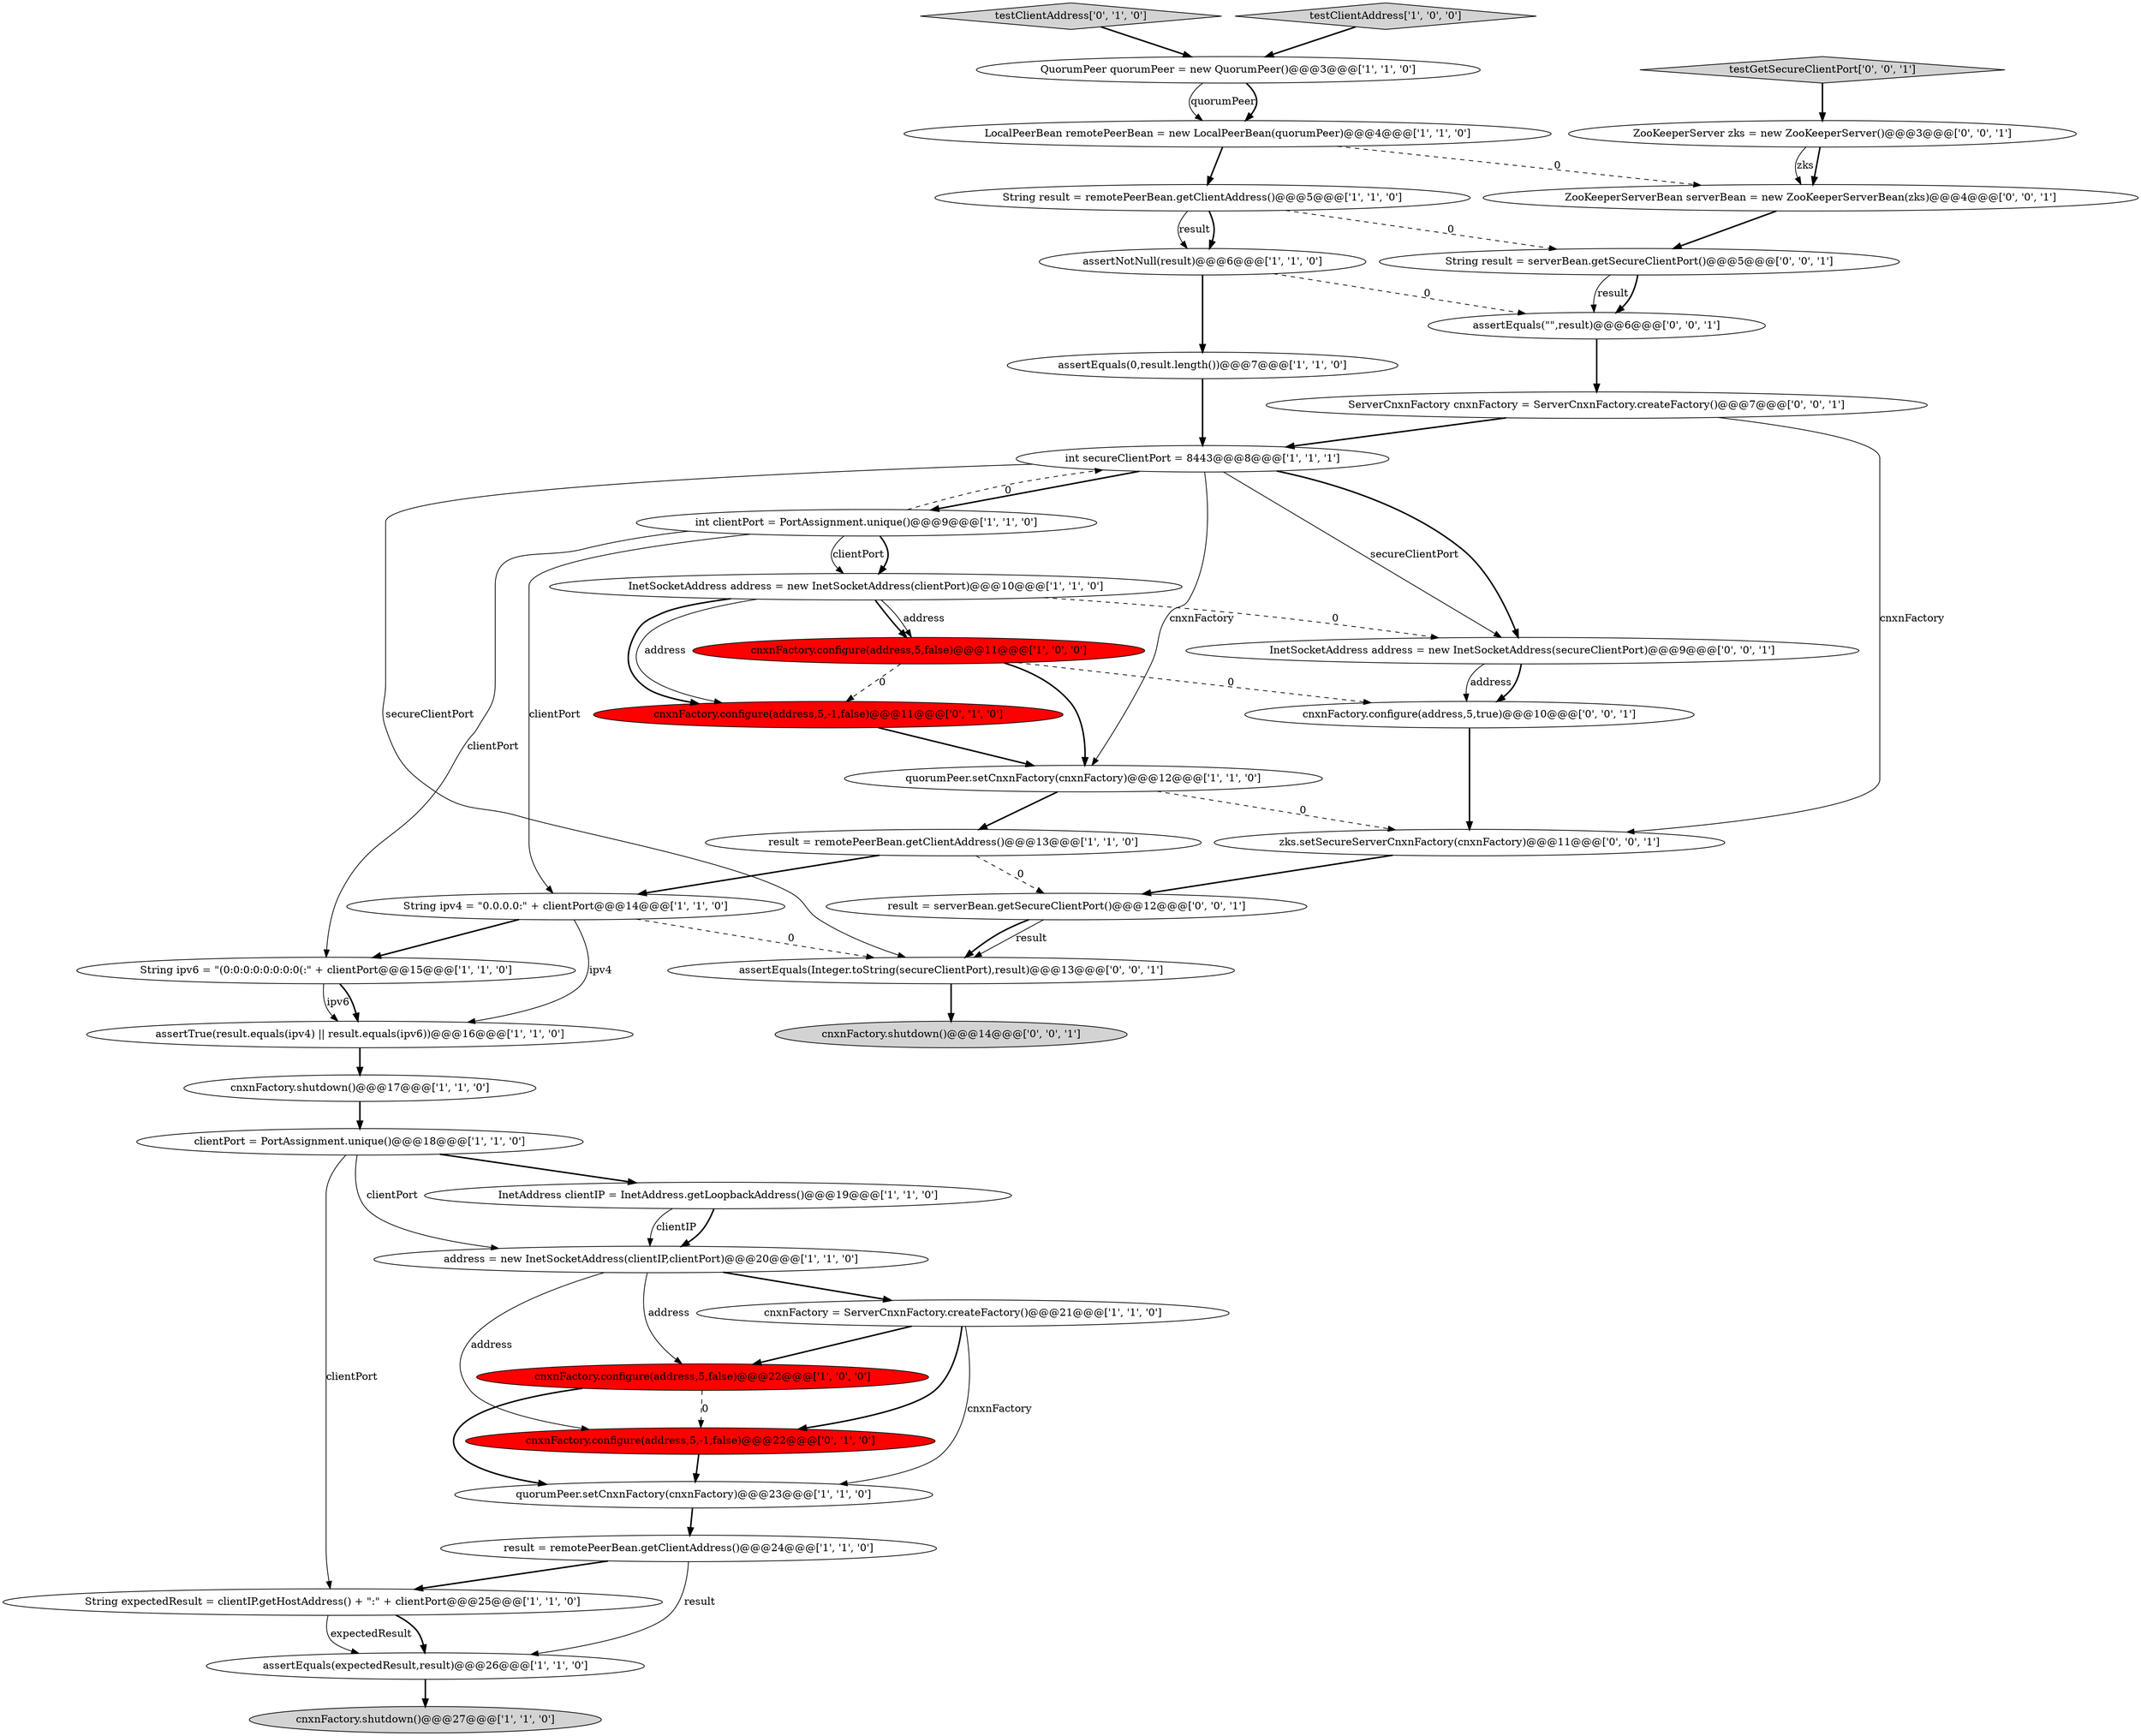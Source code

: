 digraph {
29 [style = filled, label = "ZooKeeperServer zks = new ZooKeeperServer()@@@3@@@['0', '0', '1']", fillcolor = white, shape = ellipse image = "AAA0AAABBB3BBB"];
38 [style = filled, label = "ZooKeeperServerBean serverBean = new ZooKeeperServerBean(zks)@@@4@@@['0', '0', '1']", fillcolor = white, shape = ellipse image = "AAA0AAABBB3BBB"];
36 [style = filled, label = "testGetSecureClientPort['0', '0', '1']", fillcolor = lightgray, shape = diamond image = "AAA0AAABBB3BBB"];
5 [style = filled, label = "LocalPeerBean remotePeerBean = new LocalPeerBean(quorumPeer)@@@4@@@['1', '1', '0']", fillcolor = white, shape = ellipse image = "AAA0AAABBB1BBB"];
31 [style = filled, label = "cnxnFactory.configure(address,5,true)@@@10@@@['0', '0', '1']", fillcolor = white, shape = ellipse image = "AAA0AAABBB3BBB"];
17 [style = filled, label = "int clientPort = PortAssignment.unique()@@@9@@@['1', '1', '0']", fillcolor = white, shape = ellipse image = "AAA0AAABBB1BBB"];
19 [style = filled, label = "InetAddress clientIP = InetAddress.getLoopbackAddress()@@@19@@@['1', '1', '0']", fillcolor = white, shape = ellipse image = "AAA0AAABBB1BBB"];
3 [style = filled, label = "address = new InetSocketAddress(clientIP,clientPort)@@@20@@@['1', '1', '0']", fillcolor = white, shape = ellipse image = "AAA0AAABBB1BBB"];
8 [style = filled, label = "assertTrue(result.equals(ipv4) || result.equals(ipv6))@@@16@@@['1', '1', '0']", fillcolor = white, shape = ellipse image = "AAA0AAABBB1BBB"];
39 [style = filled, label = "assertEquals(\"\",result)@@@6@@@['0', '0', '1']", fillcolor = white, shape = ellipse image = "AAA0AAABBB3BBB"];
0 [style = filled, label = "int secureClientPort = 8443@@@8@@@['1', '1', '1']", fillcolor = white, shape = ellipse image = "AAA0AAABBB1BBB"];
21 [style = filled, label = "clientPort = PortAssignment.unique()@@@18@@@['1', '1', '0']", fillcolor = white, shape = ellipse image = "AAA0AAABBB1BBB"];
26 [style = filled, label = "cnxnFactory.configure(address,5,-1,false)@@@22@@@['0', '1', '0']", fillcolor = red, shape = ellipse image = "AAA1AAABBB2BBB"];
6 [style = filled, label = "quorumPeer.setCnxnFactory(cnxnFactory)@@@12@@@['1', '1', '0']", fillcolor = white, shape = ellipse image = "AAA0AAABBB1BBB"];
15 [style = filled, label = "String expectedResult = clientIP.getHostAddress() + \":\" + clientPort@@@25@@@['1', '1', '0']", fillcolor = white, shape = ellipse image = "AAA0AAABBB1BBB"];
37 [style = filled, label = "cnxnFactory.shutdown()@@@14@@@['0', '0', '1']", fillcolor = lightgray, shape = ellipse image = "AAA0AAABBB3BBB"];
35 [style = filled, label = "assertEquals(Integer.toString(secureClientPort),result)@@@13@@@['0', '0', '1']", fillcolor = white, shape = ellipse image = "AAA0AAABBB3BBB"];
33 [style = filled, label = "InetSocketAddress address = new InetSocketAddress(secureClientPort)@@@9@@@['0', '0', '1']", fillcolor = white, shape = ellipse image = "AAA0AAABBB3BBB"];
34 [style = filled, label = "zks.setSecureServerCnxnFactory(cnxnFactory)@@@11@@@['0', '0', '1']", fillcolor = white, shape = ellipse image = "AAA0AAABBB3BBB"];
16 [style = filled, label = "cnxnFactory.shutdown()@@@17@@@['1', '1', '0']", fillcolor = white, shape = ellipse image = "AAA0AAABBB1BBB"];
27 [style = filled, label = "testClientAddress['0', '1', '0']", fillcolor = lightgray, shape = diamond image = "AAA0AAABBB2BBB"];
18 [style = filled, label = "QuorumPeer quorumPeer = new QuorumPeer()@@@3@@@['1', '1', '0']", fillcolor = white, shape = ellipse image = "AAA0AAABBB1BBB"];
14 [style = filled, label = "String ipv6 = \"(0:0:0:0:0:0:0:0(:\" + clientPort@@@15@@@['1', '1', '0']", fillcolor = white, shape = ellipse image = "AAA0AAABBB1BBB"];
10 [style = filled, label = "testClientAddress['1', '0', '0']", fillcolor = lightgray, shape = diamond image = "AAA0AAABBB1BBB"];
24 [style = filled, label = "String ipv4 = \"0.0.0.0:\" + clientPort@@@14@@@['1', '1', '0']", fillcolor = white, shape = ellipse image = "AAA0AAABBB1BBB"];
25 [style = filled, label = "cnxnFactory.configure(address,5,false)@@@22@@@['1', '0', '0']", fillcolor = red, shape = ellipse image = "AAA1AAABBB1BBB"];
20 [style = filled, label = "cnxnFactory.shutdown()@@@27@@@['1', '1', '0']", fillcolor = lightgray, shape = ellipse image = "AAA0AAABBB1BBB"];
22 [style = filled, label = "assertEquals(expectedResult,result)@@@26@@@['1', '1', '0']", fillcolor = white, shape = ellipse image = "AAA0AAABBB1BBB"];
13 [style = filled, label = "assertEquals(0,result.length())@@@7@@@['1', '1', '0']", fillcolor = white, shape = ellipse image = "AAA0AAABBB1BBB"];
28 [style = filled, label = "cnxnFactory.configure(address,5,-1,false)@@@11@@@['0', '1', '0']", fillcolor = red, shape = ellipse image = "AAA1AAABBB2BBB"];
9 [style = filled, label = "result = remotePeerBean.getClientAddress()@@@13@@@['1', '1', '0']", fillcolor = white, shape = ellipse image = "AAA0AAABBB1BBB"];
12 [style = filled, label = "result = remotePeerBean.getClientAddress()@@@24@@@['1', '1', '0']", fillcolor = white, shape = ellipse image = "AAA0AAABBB1BBB"];
40 [style = filled, label = "String result = serverBean.getSecureClientPort()@@@5@@@['0', '0', '1']", fillcolor = white, shape = ellipse image = "AAA0AAABBB3BBB"];
1 [style = filled, label = "cnxnFactory = ServerCnxnFactory.createFactory()@@@21@@@['1', '1', '0']", fillcolor = white, shape = ellipse image = "AAA0AAABBB1BBB"];
2 [style = filled, label = "assertNotNull(result)@@@6@@@['1', '1', '0']", fillcolor = white, shape = ellipse image = "AAA0AAABBB1BBB"];
23 [style = filled, label = "String result = remotePeerBean.getClientAddress()@@@5@@@['1', '1', '0']", fillcolor = white, shape = ellipse image = "AAA0AAABBB1BBB"];
7 [style = filled, label = "InetSocketAddress address = new InetSocketAddress(clientPort)@@@10@@@['1', '1', '0']", fillcolor = white, shape = ellipse image = "AAA0AAABBB1BBB"];
30 [style = filled, label = "result = serverBean.getSecureClientPort()@@@12@@@['0', '0', '1']", fillcolor = white, shape = ellipse image = "AAA0AAABBB3BBB"];
4 [style = filled, label = "quorumPeer.setCnxnFactory(cnxnFactory)@@@23@@@['1', '1', '0']", fillcolor = white, shape = ellipse image = "AAA0AAABBB1BBB"];
11 [style = filled, label = "cnxnFactory.configure(address,5,false)@@@11@@@['1', '0', '0']", fillcolor = red, shape = ellipse image = "AAA1AAABBB1BBB"];
32 [style = filled, label = "ServerCnxnFactory cnxnFactory = ServerCnxnFactory.createFactory()@@@7@@@['0', '0', '1']", fillcolor = white, shape = ellipse image = "AAA0AAABBB3BBB"];
8->16 [style = bold, label=""];
10->18 [style = bold, label=""];
27->18 [style = bold, label=""];
3->25 [style = solid, label="address"];
18->5 [style = solid, label="quorumPeer"];
17->14 [style = solid, label="clientPort"];
7->11 [style = bold, label=""];
28->6 [style = bold, label=""];
21->19 [style = bold, label=""];
5->23 [style = bold, label=""];
3->1 [style = bold, label=""];
23->40 [style = dashed, label="0"];
0->17 [style = bold, label=""];
36->29 [style = bold, label=""];
25->26 [style = dashed, label="0"];
1->4 [style = solid, label="cnxnFactory"];
32->0 [style = bold, label=""];
11->6 [style = bold, label=""];
12->15 [style = bold, label=""];
25->4 [style = bold, label=""];
0->6 [style = solid, label="cnxnFactory"];
7->28 [style = solid, label="address"];
17->0 [style = dashed, label="0"];
6->34 [style = dashed, label="0"];
1->26 [style = bold, label=""];
26->4 [style = bold, label=""];
7->11 [style = solid, label="address"];
0->33 [style = solid, label="secureClientPort"];
34->30 [style = bold, label=""];
24->8 [style = solid, label="ipv4"];
0->35 [style = solid, label="secureClientPort"];
30->35 [style = solid, label="result"];
24->14 [style = bold, label=""];
2->13 [style = bold, label=""];
15->22 [style = bold, label=""];
15->22 [style = solid, label="expectedResult"];
17->7 [style = bold, label=""];
40->39 [style = solid, label="result"];
31->34 [style = bold, label=""];
11->28 [style = dashed, label="0"];
40->39 [style = bold, label=""];
33->31 [style = solid, label="address"];
30->35 [style = bold, label=""];
7->28 [style = bold, label=""];
22->20 [style = bold, label=""];
0->33 [style = bold, label=""];
35->37 [style = bold, label=""];
11->31 [style = dashed, label="0"];
17->7 [style = solid, label="clientPort"];
16->21 [style = bold, label=""];
18->5 [style = bold, label=""];
29->38 [style = solid, label="zks"];
17->24 [style = solid, label="clientPort"];
39->32 [style = bold, label=""];
2->39 [style = dashed, label="0"];
24->35 [style = dashed, label="0"];
14->8 [style = solid, label="ipv6"];
4->12 [style = bold, label=""];
33->31 [style = bold, label=""];
13->0 [style = bold, label=""];
5->38 [style = dashed, label="0"];
29->38 [style = bold, label=""];
21->3 [style = solid, label="clientPort"];
14->8 [style = bold, label=""];
23->2 [style = bold, label=""];
7->33 [style = dashed, label="0"];
3->26 [style = solid, label="address"];
6->9 [style = bold, label=""];
23->2 [style = solid, label="result"];
38->40 [style = bold, label=""];
21->15 [style = solid, label="clientPort"];
19->3 [style = bold, label=""];
1->25 [style = bold, label=""];
9->24 [style = bold, label=""];
9->30 [style = dashed, label="0"];
19->3 [style = solid, label="clientIP"];
32->34 [style = solid, label="cnxnFactory"];
12->22 [style = solid, label="result"];
}
